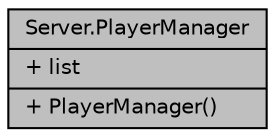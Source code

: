 digraph "Server.PlayerManager"
{
  edge [fontname="Helvetica",fontsize="10",labelfontname="Helvetica",labelfontsize="10"];
  node [fontname="Helvetica",fontsize="10",shape=record];
  Node1 [label="{Server.PlayerManager\n|+ list\l|+ PlayerManager()\l}",height=0.2,width=0.4,color="black", fillcolor="grey75", style="filled", fontcolor="black"];
}
